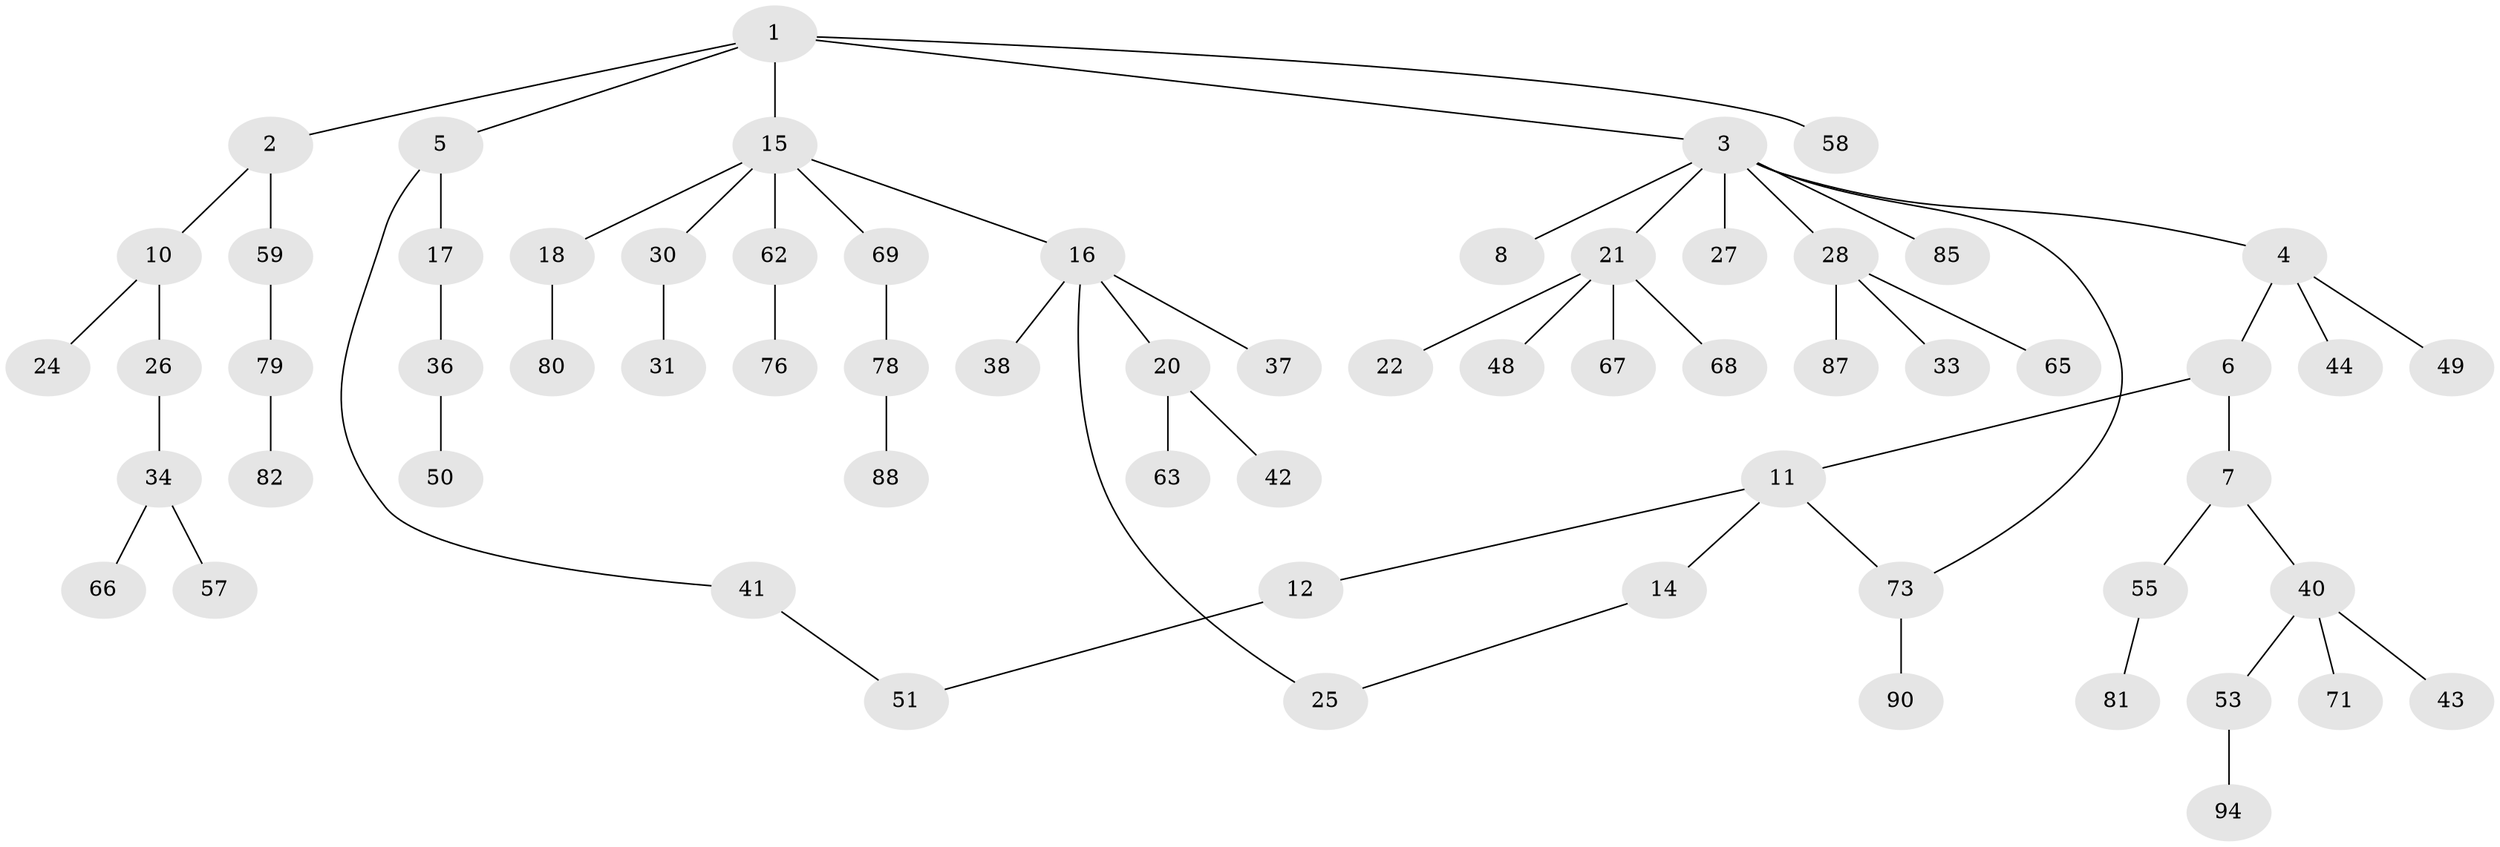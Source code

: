 // Generated by graph-tools (version 1.1) at 2025/23/03/03/25 07:23:32]
// undirected, 65 vertices, 67 edges
graph export_dot {
graph [start="1"]
  node [color=gray90,style=filled];
  1 [super="+93"];
  2 [super="+52"];
  3 [super="+9"];
  4 [super="+13"];
  5 [super="+39"];
  6 [super="+70"];
  7;
  8;
  10 [super="+19"];
  11 [super="+74"];
  12;
  14;
  15 [super="+23"];
  16 [super="+45"];
  17;
  18 [super="+64"];
  20;
  21 [super="+32"];
  22 [super="+72"];
  24;
  25 [super="+89"];
  26;
  27 [super="+29"];
  28 [super="+35"];
  30;
  31;
  33;
  34 [super="+75"];
  36 [super="+47"];
  37 [super="+96"];
  38 [super="+91"];
  40 [super="+46"];
  41 [super="+86"];
  42 [super="+54"];
  43 [super="+60"];
  44;
  48;
  49;
  50 [super="+56"];
  51 [super="+61"];
  53;
  55 [super="+77"];
  57;
  58;
  59 [super="+98"];
  62;
  63 [super="+99"];
  65;
  66 [super="+97"];
  67;
  68;
  69;
  71;
  73;
  76;
  78 [super="+95"];
  79 [super="+92"];
  80 [super="+83"];
  81;
  82 [super="+84"];
  85;
  87;
  88;
  90;
  94;
  1 -- 2;
  1 -- 3;
  1 -- 5;
  1 -- 15;
  1 -- 58;
  2 -- 10;
  2 -- 59;
  3 -- 4;
  3 -- 8;
  3 -- 21;
  3 -- 27;
  3 -- 73;
  3 -- 28;
  3 -- 85;
  4 -- 6;
  4 -- 49;
  4 -- 44;
  5 -- 17;
  5 -- 41;
  6 -- 7;
  6 -- 11;
  7 -- 40;
  7 -- 55;
  10 -- 26;
  10 -- 24;
  11 -- 12;
  11 -- 14;
  11 -- 73;
  12 -- 51;
  14 -- 25;
  15 -- 16;
  15 -- 18;
  15 -- 30;
  15 -- 69;
  15 -- 62;
  16 -- 20;
  16 -- 37;
  16 -- 38;
  16 -- 25;
  17 -- 36;
  18 -- 80;
  20 -- 42;
  20 -- 63;
  21 -- 22;
  21 -- 48;
  21 -- 67;
  21 -- 68;
  26 -- 34;
  28 -- 33;
  28 -- 65;
  28 -- 87;
  30 -- 31;
  34 -- 57;
  34 -- 66;
  36 -- 50;
  40 -- 43;
  40 -- 53;
  40 -- 71;
  41 -- 51;
  53 -- 94;
  55 -- 81;
  59 -- 79;
  62 -- 76;
  69 -- 78;
  73 -- 90;
  78 -- 88;
  79 -- 82;
}

